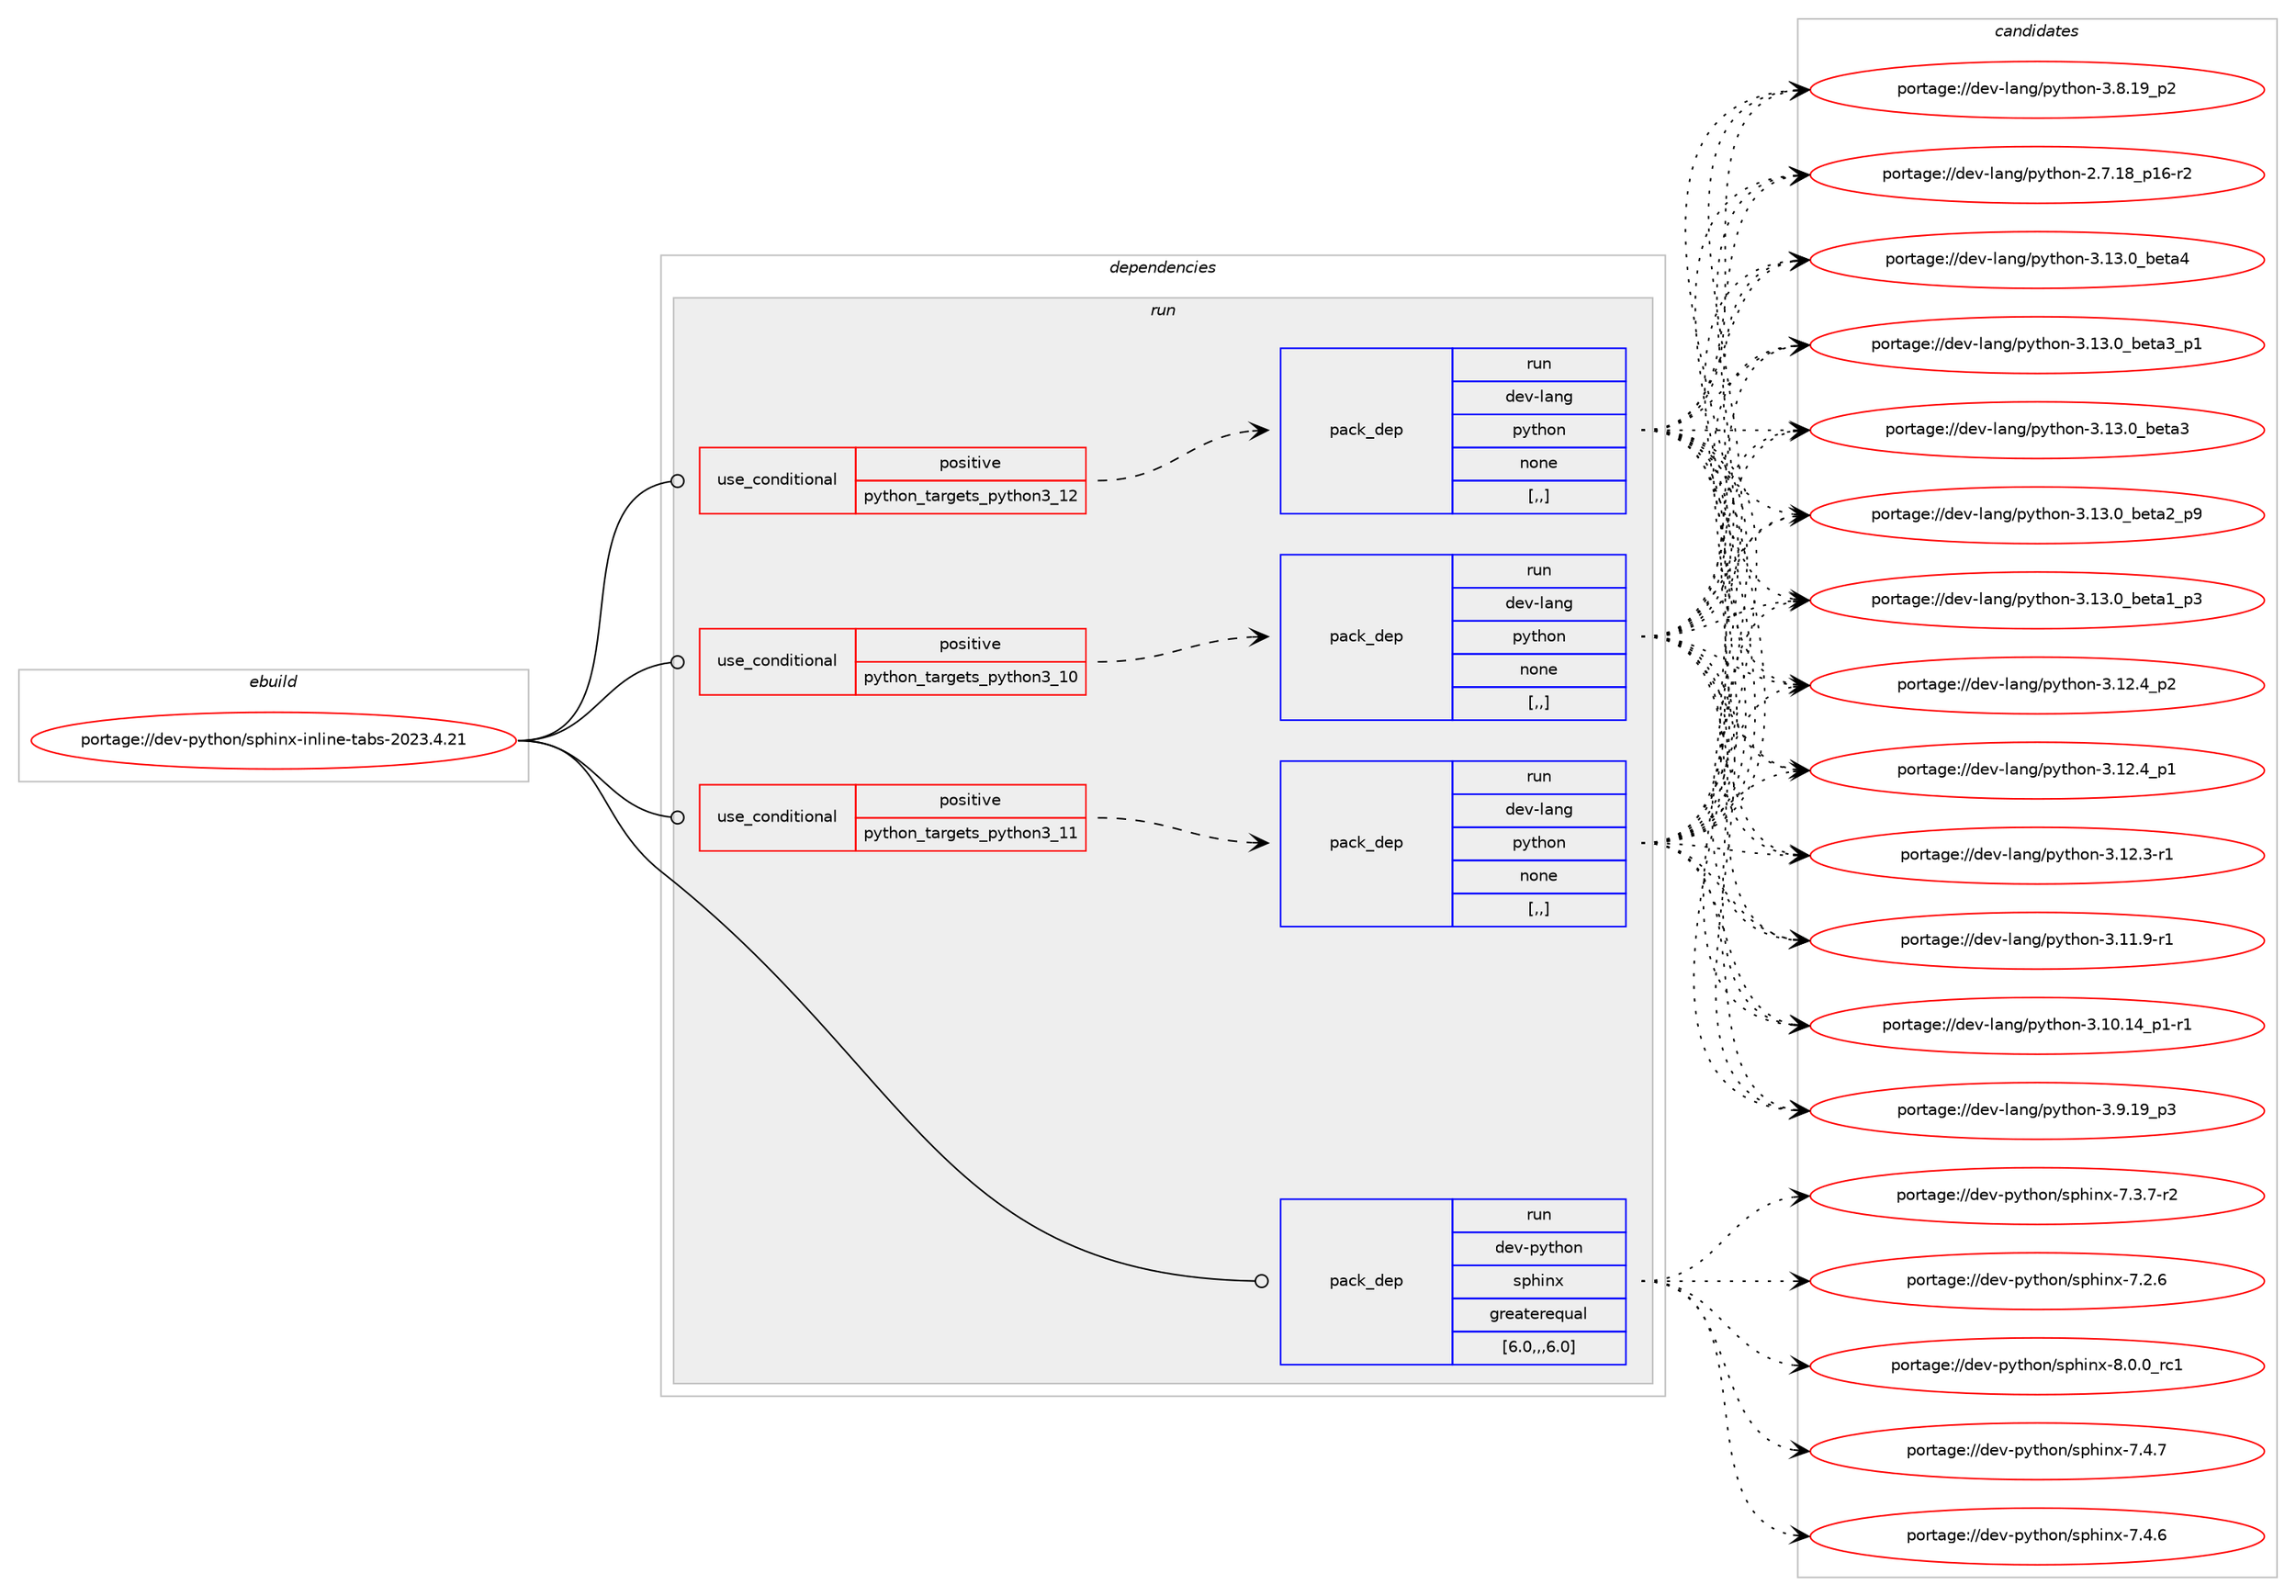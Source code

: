 digraph prolog {

# *************
# Graph options
# *************

newrank=true;
concentrate=true;
compound=true;
graph [rankdir=LR,fontname=Helvetica,fontsize=10,ranksep=1.5];#, ranksep=2.5, nodesep=0.2];
edge  [arrowhead=vee];
node  [fontname=Helvetica,fontsize=10];

# **********
# The ebuild
# **********

subgraph cluster_leftcol {
color=gray;
label=<<i>ebuild</i>>;
id [label="portage://dev-python/sphinx-inline-tabs-2023.4.21", color=red, width=4, href="../dev-python/sphinx-inline-tabs-2023.4.21.svg"];
}

# ****************
# The dependencies
# ****************

subgraph cluster_midcol {
color=gray;
label=<<i>dependencies</i>>;
subgraph cluster_compile {
fillcolor="#eeeeee";
style=filled;
label=<<i>compile</i>>;
}
subgraph cluster_compileandrun {
fillcolor="#eeeeee";
style=filled;
label=<<i>compile and run</i>>;
}
subgraph cluster_run {
fillcolor="#eeeeee";
style=filled;
label=<<i>run</i>>;
subgraph cond39862 {
dependency164176 [label=<<TABLE BORDER="0" CELLBORDER="1" CELLSPACING="0" CELLPADDING="4"><TR><TD ROWSPAN="3" CELLPADDING="10">use_conditional</TD></TR><TR><TD>positive</TD></TR><TR><TD>python_targets_python3_10</TD></TR></TABLE>>, shape=none, color=red];
subgraph pack123042 {
dependency164177 [label=<<TABLE BORDER="0" CELLBORDER="1" CELLSPACING="0" CELLPADDING="4" WIDTH="220"><TR><TD ROWSPAN="6" CELLPADDING="30">pack_dep</TD></TR><TR><TD WIDTH="110">run</TD></TR><TR><TD>dev-lang</TD></TR><TR><TD>python</TD></TR><TR><TD>none</TD></TR><TR><TD>[,,]</TD></TR></TABLE>>, shape=none, color=blue];
}
dependency164176:e -> dependency164177:w [weight=20,style="dashed",arrowhead="vee"];
}
id:e -> dependency164176:w [weight=20,style="solid",arrowhead="odot"];
subgraph cond39863 {
dependency164178 [label=<<TABLE BORDER="0" CELLBORDER="1" CELLSPACING="0" CELLPADDING="4"><TR><TD ROWSPAN="3" CELLPADDING="10">use_conditional</TD></TR><TR><TD>positive</TD></TR><TR><TD>python_targets_python3_11</TD></TR></TABLE>>, shape=none, color=red];
subgraph pack123043 {
dependency164179 [label=<<TABLE BORDER="0" CELLBORDER="1" CELLSPACING="0" CELLPADDING="4" WIDTH="220"><TR><TD ROWSPAN="6" CELLPADDING="30">pack_dep</TD></TR><TR><TD WIDTH="110">run</TD></TR><TR><TD>dev-lang</TD></TR><TR><TD>python</TD></TR><TR><TD>none</TD></TR><TR><TD>[,,]</TD></TR></TABLE>>, shape=none, color=blue];
}
dependency164178:e -> dependency164179:w [weight=20,style="dashed",arrowhead="vee"];
}
id:e -> dependency164178:w [weight=20,style="solid",arrowhead="odot"];
subgraph cond39864 {
dependency164180 [label=<<TABLE BORDER="0" CELLBORDER="1" CELLSPACING="0" CELLPADDING="4"><TR><TD ROWSPAN="3" CELLPADDING="10">use_conditional</TD></TR><TR><TD>positive</TD></TR><TR><TD>python_targets_python3_12</TD></TR></TABLE>>, shape=none, color=red];
subgraph pack123044 {
dependency164181 [label=<<TABLE BORDER="0" CELLBORDER="1" CELLSPACING="0" CELLPADDING="4" WIDTH="220"><TR><TD ROWSPAN="6" CELLPADDING="30">pack_dep</TD></TR><TR><TD WIDTH="110">run</TD></TR><TR><TD>dev-lang</TD></TR><TR><TD>python</TD></TR><TR><TD>none</TD></TR><TR><TD>[,,]</TD></TR></TABLE>>, shape=none, color=blue];
}
dependency164180:e -> dependency164181:w [weight=20,style="dashed",arrowhead="vee"];
}
id:e -> dependency164180:w [weight=20,style="solid",arrowhead="odot"];
subgraph pack123045 {
dependency164182 [label=<<TABLE BORDER="0" CELLBORDER="1" CELLSPACING="0" CELLPADDING="4" WIDTH="220"><TR><TD ROWSPAN="6" CELLPADDING="30">pack_dep</TD></TR><TR><TD WIDTH="110">run</TD></TR><TR><TD>dev-python</TD></TR><TR><TD>sphinx</TD></TR><TR><TD>greaterequal</TD></TR><TR><TD>[6.0,,,6.0]</TD></TR></TABLE>>, shape=none, color=blue];
}
id:e -> dependency164182:w [weight=20,style="solid",arrowhead="odot"];
}
}

# **************
# The candidates
# **************

subgraph cluster_choices {
rank=same;
color=gray;
label=<<i>candidates</i>>;

subgraph choice123042 {
color=black;
nodesep=1;
choice1001011184510897110103471121211161041111104551464951464895981011169752 [label="portage://dev-lang/python-3.13.0_beta4", color=red, width=4,href="../dev-lang/python-3.13.0_beta4.svg"];
choice10010111845108971101034711212111610411111045514649514648959810111697519511249 [label="portage://dev-lang/python-3.13.0_beta3_p1", color=red, width=4,href="../dev-lang/python-3.13.0_beta3_p1.svg"];
choice1001011184510897110103471121211161041111104551464951464895981011169751 [label="portage://dev-lang/python-3.13.0_beta3", color=red, width=4,href="../dev-lang/python-3.13.0_beta3.svg"];
choice10010111845108971101034711212111610411111045514649514648959810111697509511257 [label="portage://dev-lang/python-3.13.0_beta2_p9", color=red, width=4,href="../dev-lang/python-3.13.0_beta2_p9.svg"];
choice10010111845108971101034711212111610411111045514649514648959810111697499511251 [label="portage://dev-lang/python-3.13.0_beta1_p3", color=red, width=4,href="../dev-lang/python-3.13.0_beta1_p3.svg"];
choice100101118451089711010347112121116104111110455146495046529511250 [label="portage://dev-lang/python-3.12.4_p2", color=red, width=4,href="../dev-lang/python-3.12.4_p2.svg"];
choice100101118451089711010347112121116104111110455146495046529511249 [label="portage://dev-lang/python-3.12.4_p1", color=red, width=4,href="../dev-lang/python-3.12.4_p1.svg"];
choice100101118451089711010347112121116104111110455146495046514511449 [label="portage://dev-lang/python-3.12.3-r1", color=red, width=4,href="../dev-lang/python-3.12.3-r1.svg"];
choice100101118451089711010347112121116104111110455146494946574511449 [label="portage://dev-lang/python-3.11.9-r1", color=red, width=4,href="../dev-lang/python-3.11.9-r1.svg"];
choice100101118451089711010347112121116104111110455146494846495295112494511449 [label="portage://dev-lang/python-3.10.14_p1-r1", color=red, width=4,href="../dev-lang/python-3.10.14_p1-r1.svg"];
choice100101118451089711010347112121116104111110455146574649579511251 [label="portage://dev-lang/python-3.9.19_p3", color=red, width=4,href="../dev-lang/python-3.9.19_p3.svg"];
choice100101118451089711010347112121116104111110455146564649579511250 [label="portage://dev-lang/python-3.8.19_p2", color=red, width=4,href="../dev-lang/python-3.8.19_p2.svg"];
choice100101118451089711010347112121116104111110455046554649569511249544511450 [label="portage://dev-lang/python-2.7.18_p16-r2", color=red, width=4,href="../dev-lang/python-2.7.18_p16-r2.svg"];
dependency164177:e -> choice1001011184510897110103471121211161041111104551464951464895981011169752:w [style=dotted,weight="100"];
dependency164177:e -> choice10010111845108971101034711212111610411111045514649514648959810111697519511249:w [style=dotted,weight="100"];
dependency164177:e -> choice1001011184510897110103471121211161041111104551464951464895981011169751:w [style=dotted,weight="100"];
dependency164177:e -> choice10010111845108971101034711212111610411111045514649514648959810111697509511257:w [style=dotted,weight="100"];
dependency164177:e -> choice10010111845108971101034711212111610411111045514649514648959810111697499511251:w [style=dotted,weight="100"];
dependency164177:e -> choice100101118451089711010347112121116104111110455146495046529511250:w [style=dotted,weight="100"];
dependency164177:e -> choice100101118451089711010347112121116104111110455146495046529511249:w [style=dotted,weight="100"];
dependency164177:e -> choice100101118451089711010347112121116104111110455146495046514511449:w [style=dotted,weight="100"];
dependency164177:e -> choice100101118451089711010347112121116104111110455146494946574511449:w [style=dotted,weight="100"];
dependency164177:e -> choice100101118451089711010347112121116104111110455146494846495295112494511449:w [style=dotted,weight="100"];
dependency164177:e -> choice100101118451089711010347112121116104111110455146574649579511251:w [style=dotted,weight="100"];
dependency164177:e -> choice100101118451089711010347112121116104111110455146564649579511250:w [style=dotted,weight="100"];
dependency164177:e -> choice100101118451089711010347112121116104111110455046554649569511249544511450:w [style=dotted,weight="100"];
}
subgraph choice123043 {
color=black;
nodesep=1;
choice1001011184510897110103471121211161041111104551464951464895981011169752 [label="portage://dev-lang/python-3.13.0_beta4", color=red, width=4,href="../dev-lang/python-3.13.0_beta4.svg"];
choice10010111845108971101034711212111610411111045514649514648959810111697519511249 [label="portage://dev-lang/python-3.13.0_beta3_p1", color=red, width=4,href="../dev-lang/python-3.13.0_beta3_p1.svg"];
choice1001011184510897110103471121211161041111104551464951464895981011169751 [label="portage://dev-lang/python-3.13.0_beta3", color=red, width=4,href="../dev-lang/python-3.13.0_beta3.svg"];
choice10010111845108971101034711212111610411111045514649514648959810111697509511257 [label="portage://dev-lang/python-3.13.0_beta2_p9", color=red, width=4,href="../dev-lang/python-3.13.0_beta2_p9.svg"];
choice10010111845108971101034711212111610411111045514649514648959810111697499511251 [label="portage://dev-lang/python-3.13.0_beta1_p3", color=red, width=4,href="../dev-lang/python-3.13.0_beta1_p3.svg"];
choice100101118451089711010347112121116104111110455146495046529511250 [label="portage://dev-lang/python-3.12.4_p2", color=red, width=4,href="../dev-lang/python-3.12.4_p2.svg"];
choice100101118451089711010347112121116104111110455146495046529511249 [label="portage://dev-lang/python-3.12.4_p1", color=red, width=4,href="../dev-lang/python-3.12.4_p1.svg"];
choice100101118451089711010347112121116104111110455146495046514511449 [label="portage://dev-lang/python-3.12.3-r1", color=red, width=4,href="../dev-lang/python-3.12.3-r1.svg"];
choice100101118451089711010347112121116104111110455146494946574511449 [label="portage://dev-lang/python-3.11.9-r1", color=red, width=4,href="../dev-lang/python-3.11.9-r1.svg"];
choice100101118451089711010347112121116104111110455146494846495295112494511449 [label="portage://dev-lang/python-3.10.14_p1-r1", color=red, width=4,href="../dev-lang/python-3.10.14_p1-r1.svg"];
choice100101118451089711010347112121116104111110455146574649579511251 [label="portage://dev-lang/python-3.9.19_p3", color=red, width=4,href="../dev-lang/python-3.9.19_p3.svg"];
choice100101118451089711010347112121116104111110455146564649579511250 [label="portage://dev-lang/python-3.8.19_p2", color=red, width=4,href="../dev-lang/python-3.8.19_p2.svg"];
choice100101118451089711010347112121116104111110455046554649569511249544511450 [label="portage://dev-lang/python-2.7.18_p16-r2", color=red, width=4,href="../dev-lang/python-2.7.18_p16-r2.svg"];
dependency164179:e -> choice1001011184510897110103471121211161041111104551464951464895981011169752:w [style=dotted,weight="100"];
dependency164179:e -> choice10010111845108971101034711212111610411111045514649514648959810111697519511249:w [style=dotted,weight="100"];
dependency164179:e -> choice1001011184510897110103471121211161041111104551464951464895981011169751:w [style=dotted,weight="100"];
dependency164179:e -> choice10010111845108971101034711212111610411111045514649514648959810111697509511257:w [style=dotted,weight="100"];
dependency164179:e -> choice10010111845108971101034711212111610411111045514649514648959810111697499511251:w [style=dotted,weight="100"];
dependency164179:e -> choice100101118451089711010347112121116104111110455146495046529511250:w [style=dotted,weight="100"];
dependency164179:e -> choice100101118451089711010347112121116104111110455146495046529511249:w [style=dotted,weight="100"];
dependency164179:e -> choice100101118451089711010347112121116104111110455146495046514511449:w [style=dotted,weight="100"];
dependency164179:e -> choice100101118451089711010347112121116104111110455146494946574511449:w [style=dotted,weight="100"];
dependency164179:e -> choice100101118451089711010347112121116104111110455146494846495295112494511449:w [style=dotted,weight="100"];
dependency164179:e -> choice100101118451089711010347112121116104111110455146574649579511251:w [style=dotted,weight="100"];
dependency164179:e -> choice100101118451089711010347112121116104111110455146564649579511250:w [style=dotted,weight="100"];
dependency164179:e -> choice100101118451089711010347112121116104111110455046554649569511249544511450:w [style=dotted,weight="100"];
}
subgraph choice123044 {
color=black;
nodesep=1;
choice1001011184510897110103471121211161041111104551464951464895981011169752 [label="portage://dev-lang/python-3.13.0_beta4", color=red, width=4,href="../dev-lang/python-3.13.0_beta4.svg"];
choice10010111845108971101034711212111610411111045514649514648959810111697519511249 [label="portage://dev-lang/python-3.13.0_beta3_p1", color=red, width=4,href="../dev-lang/python-3.13.0_beta3_p1.svg"];
choice1001011184510897110103471121211161041111104551464951464895981011169751 [label="portage://dev-lang/python-3.13.0_beta3", color=red, width=4,href="../dev-lang/python-3.13.0_beta3.svg"];
choice10010111845108971101034711212111610411111045514649514648959810111697509511257 [label="portage://dev-lang/python-3.13.0_beta2_p9", color=red, width=4,href="../dev-lang/python-3.13.0_beta2_p9.svg"];
choice10010111845108971101034711212111610411111045514649514648959810111697499511251 [label="portage://dev-lang/python-3.13.0_beta1_p3", color=red, width=4,href="../dev-lang/python-3.13.0_beta1_p3.svg"];
choice100101118451089711010347112121116104111110455146495046529511250 [label="portage://dev-lang/python-3.12.4_p2", color=red, width=4,href="../dev-lang/python-3.12.4_p2.svg"];
choice100101118451089711010347112121116104111110455146495046529511249 [label="portage://dev-lang/python-3.12.4_p1", color=red, width=4,href="../dev-lang/python-3.12.4_p1.svg"];
choice100101118451089711010347112121116104111110455146495046514511449 [label="portage://dev-lang/python-3.12.3-r1", color=red, width=4,href="../dev-lang/python-3.12.3-r1.svg"];
choice100101118451089711010347112121116104111110455146494946574511449 [label="portage://dev-lang/python-3.11.9-r1", color=red, width=4,href="../dev-lang/python-3.11.9-r1.svg"];
choice100101118451089711010347112121116104111110455146494846495295112494511449 [label="portage://dev-lang/python-3.10.14_p1-r1", color=red, width=4,href="../dev-lang/python-3.10.14_p1-r1.svg"];
choice100101118451089711010347112121116104111110455146574649579511251 [label="portage://dev-lang/python-3.9.19_p3", color=red, width=4,href="../dev-lang/python-3.9.19_p3.svg"];
choice100101118451089711010347112121116104111110455146564649579511250 [label="portage://dev-lang/python-3.8.19_p2", color=red, width=4,href="../dev-lang/python-3.8.19_p2.svg"];
choice100101118451089711010347112121116104111110455046554649569511249544511450 [label="portage://dev-lang/python-2.7.18_p16-r2", color=red, width=4,href="../dev-lang/python-2.7.18_p16-r2.svg"];
dependency164181:e -> choice1001011184510897110103471121211161041111104551464951464895981011169752:w [style=dotted,weight="100"];
dependency164181:e -> choice10010111845108971101034711212111610411111045514649514648959810111697519511249:w [style=dotted,weight="100"];
dependency164181:e -> choice1001011184510897110103471121211161041111104551464951464895981011169751:w [style=dotted,weight="100"];
dependency164181:e -> choice10010111845108971101034711212111610411111045514649514648959810111697509511257:w [style=dotted,weight="100"];
dependency164181:e -> choice10010111845108971101034711212111610411111045514649514648959810111697499511251:w [style=dotted,weight="100"];
dependency164181:e -> choice100101118451089711010347112121116104111110455146495046529511250:w [style=dotted,weight="100"];
dependency164181:e -> choice100101118451089711010347112121116104111110455146495046529511249:w [style=dotted,weight="100"];
dependency164181:e -> choice100101118451089711010347112121116104111110455146495046514511449:w [style=dotted,weight="100"];
dependency164181:e -> choice100101118451089711010347112121116104111110455146494946574511449:w [style=dotted,weight="100"];
dependency164181:e -> choice100101118451089711010347112121116104111110455146494846495295112494511449:w [style=dotted,weight="100"];
dependency164181:e -> choice100101118451089711010347112121116104111110455146574649579511251:w [style=dotted,weight="100"];
dependency164181:e -> choice100101118451089711010347112121116104111110455146564649579511250:w [style=dotted,weight="100"];
dependency164181:e -> choice100101118451089711010347112121116104111110455046554649569511249544511450:w [style=dotted,weight="100"];
}
subgraph choice123045 {
color=black;
nodesep=1;
choice1001011184511212111610411111047115112104105110120455646484648951149949 [label="portage://dev-python/sphinx-8.0.0_rc1", color=red, width=4,href="../dev-python/sphinx-8.0.0_rc1.svg"];
choice1001011184511212111610411111047115112104105110120455546524655 [label="portage://dev-python/sphinx-7.4.7", color=red, width=4,href="../dev-python/sphinx-7.4.7.svg"];
choice1001011184511212111610411111047115112104105110120455546524654 [label="portage://dev-python/sphinx-7.4.6", color=red, width=4,href="../dev-python/sphinx-7.4.6.svg"];
choice10010111845112121116104111110471151121041051101204555465146554511450 [label="portage://dev-python/sphinx-7.3.7-r2", color=red, width=4,href="../dev-python/sphinx-7.3.7-r2.svg"];
choice1001011184511212111610411111047115112104105110120455546504654 [label="portage://dev-python/sphinx-7.2.6", color=red, width=4,href="../dev-python/sphinx-7.2.6.svg"];
dependency164182:e -> choice1001011184511212111610411111047115112104105110120455646484648951149949:w [style=dotted,weight="100"];
dependency164182:e -> choice1001011184511212111610411111047115112104105110120455546524655:w [style=dotted,weight="100"];
dependency164182:e -> choice1001011184511212111610411111047115112104105110120455546524654:w [style=dotted,weight="100"];
dependency164182:e -> choice10010111845112121116104111110471151121041051101204555465146554511450:w [style=dotted,weight="100"];
dependency164182:e -> choice1001011184511212111610411111047115112104105110120455546504654:w [style=dotted,weight="100"];
}
}

}
